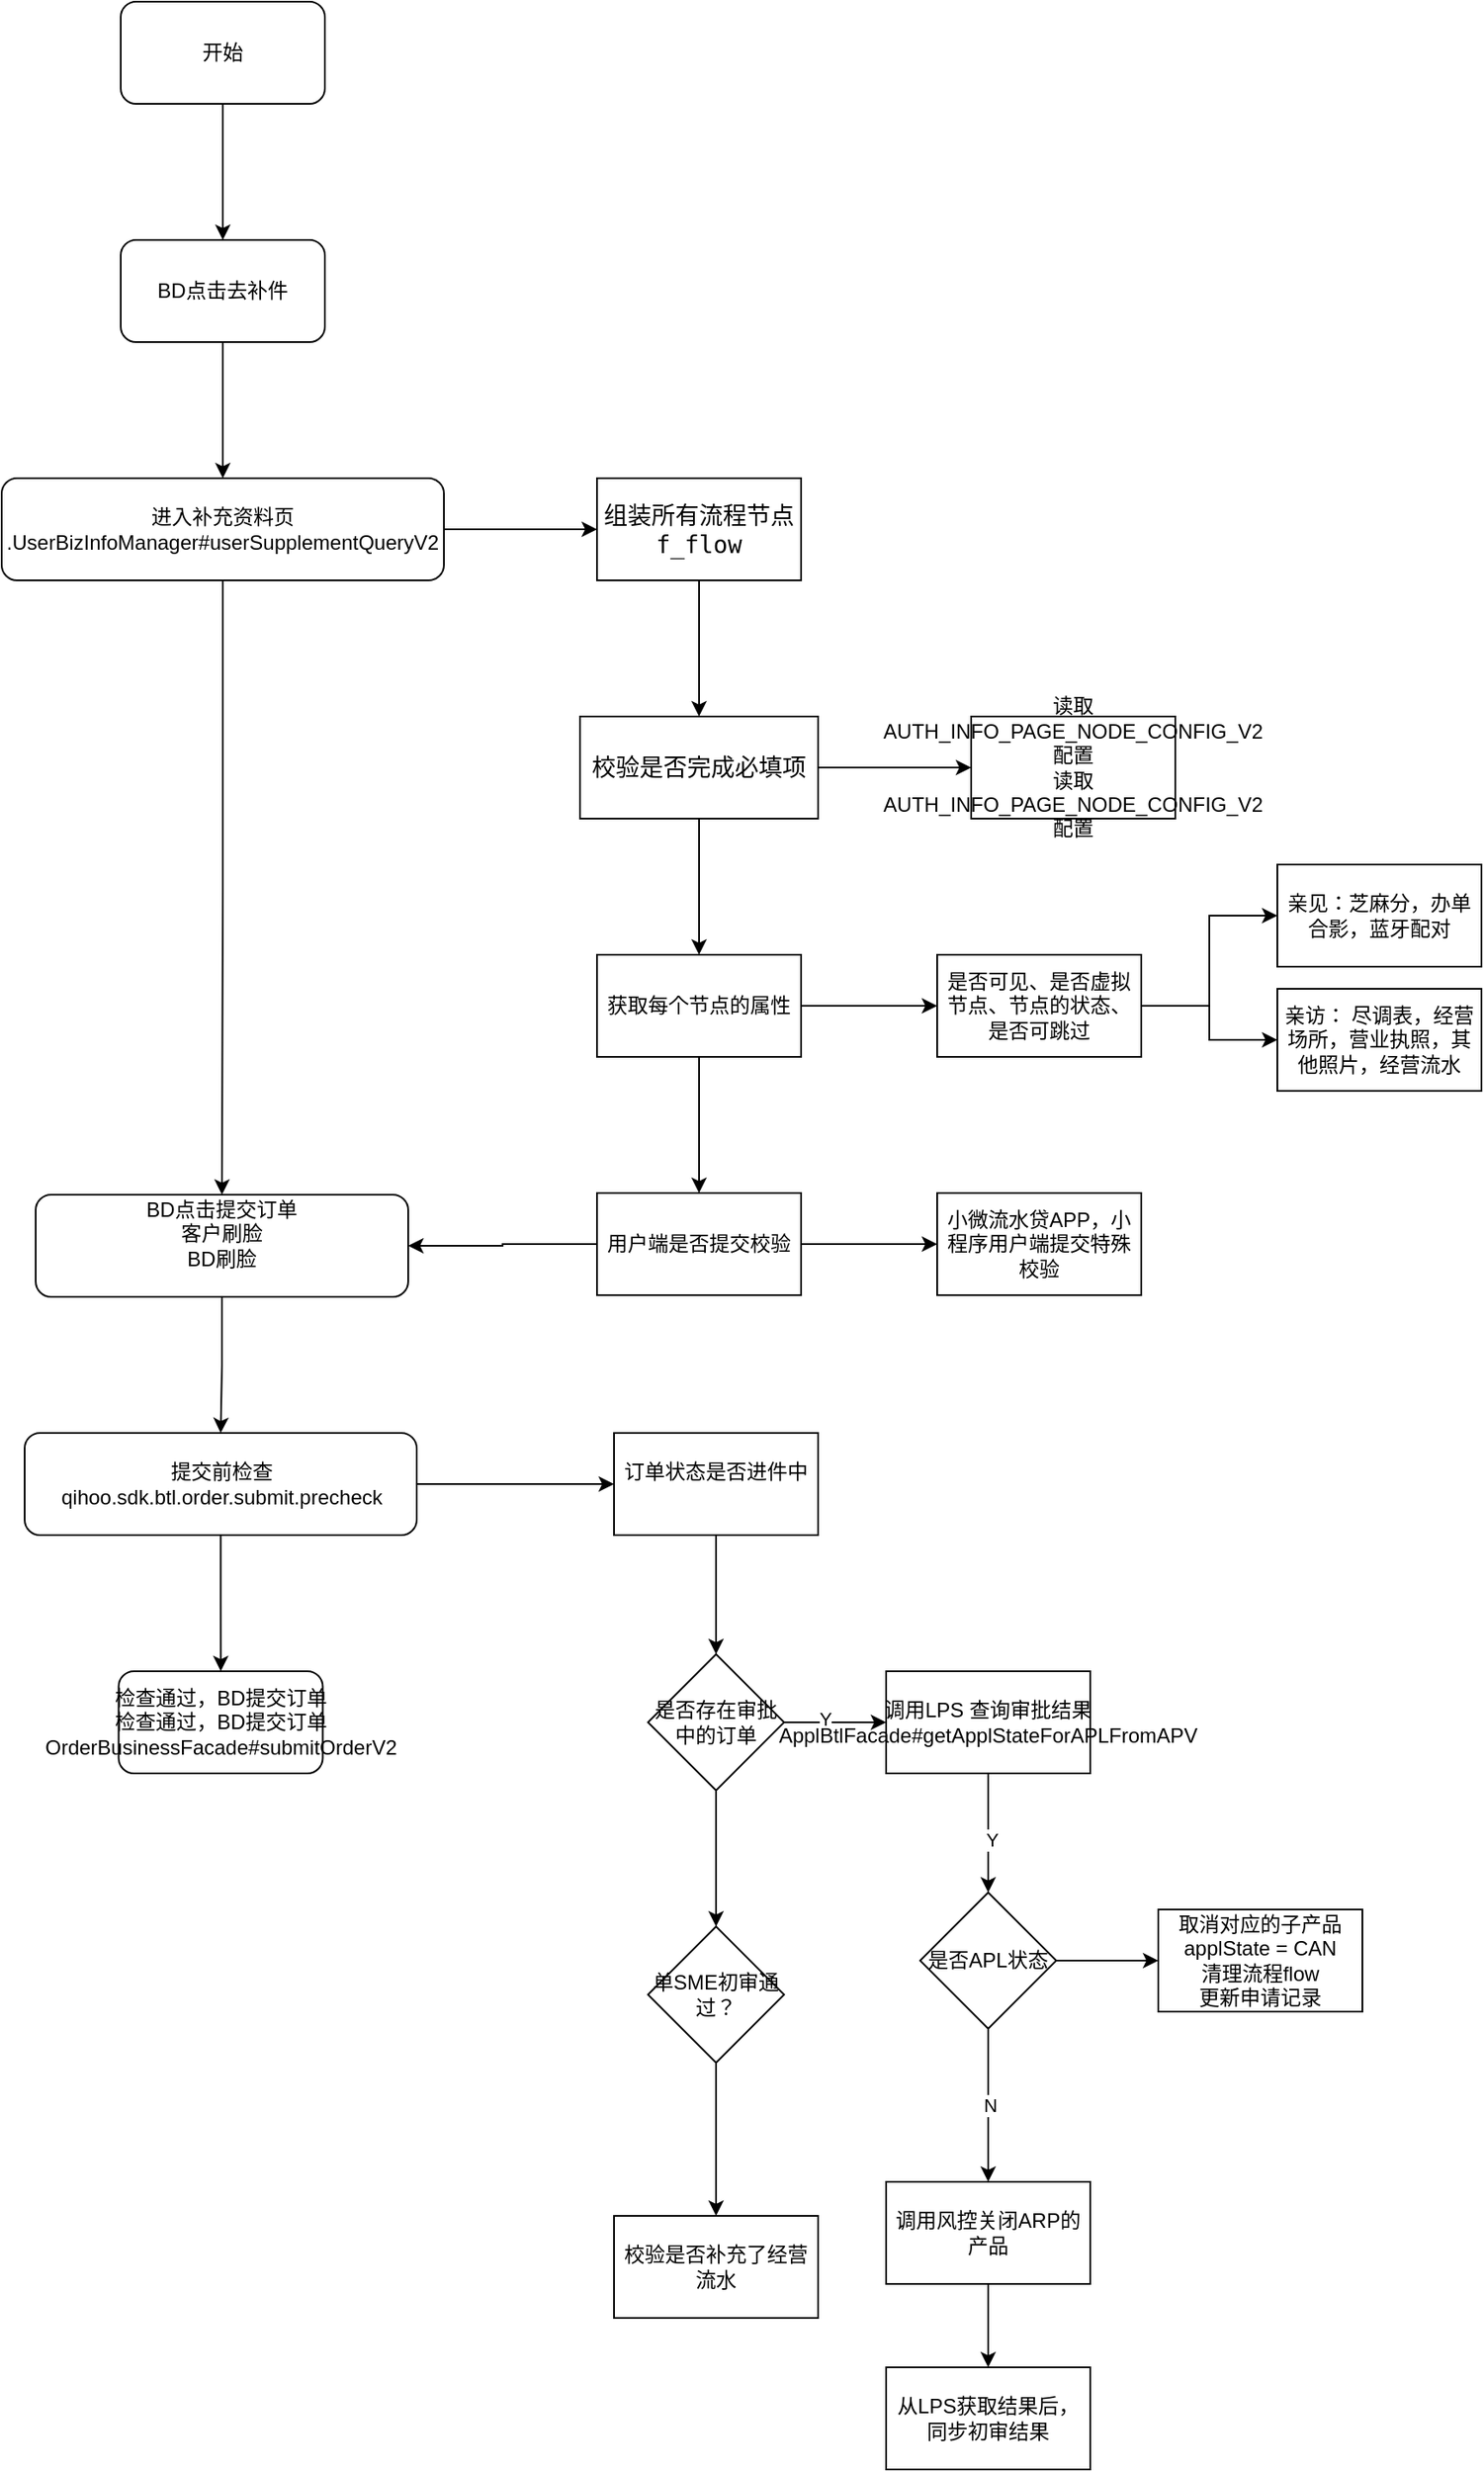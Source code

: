 <mxfile version="24.8.2">
  <diagram name="第 1 页" id="A_YlBjff-S_b-Y9HQc1S">
    <mxGraphModel dx="1508" dy="846" grid="1" gridSize="10" guides="1" tooltips="1" connect="1" arrows="1" fold="1" page="1" pageScale="1" pageWidth="827" pageHeight="1169" math="0" shadow="0">
      <root>
        <mxCell id="0" />
        <mxCell id="1" parent="0" />
        <mxCell id="EIVOLAMRmLMKQAUIXGPY-3" value="" style="edgeStyle=orthogonalEdgeStyle;rounded=0;orthogonalLoop=1;jettySize=auto;html=1;" parent="1" source="EIVOLAMRmLMKQAUIXGPY-1" target="EIVOLAMRmLMKQAUIXGPY-2" edge="1">
          <mxGeometry relative="1" as="geometry" />
        </mxCell>
        <mxCell id="EIVOLAMRmLMKQAUIXGPY-1" value="开始" style="rounded=1;whiteSpace=wrap;html=1;" parent="1" vertex="1">
          <mxGeometry x="340" y="30" width="120" height="60" as="geometry" />
        </mxCell>
        <mxCell id="EIVOLAMRmLMKQAUIXGPY-5" value="" style="edgeStyle=orthogonalEdgeStyle;rounded=0;orthogonalLoop=1;jettySize=auto;html=1;" parent="1" source="EIVOLAMRmLMKQAUIXGPY-2" target="EIVOLAMRmLMKQAUIXGPY-4" edge="1">
          <mxGeometry relative="1" as="geometry" />
        </mxCell>
        <mxCell id="EIVOLAMRmLMKQAUIXGPY-2" value="BD点击去补件" style="whiteSpace=wrap;html=1;rounded=1;" parent="1" vertex="1">
          <mxGeometry x="340" y="170" width="120" height="60" as="geometry" />
        </mxCell>
        <mxCell id="EIVOLAMRmLMKQAUIXGPY-20" style="edgeStyle=orthogonalEdgeStyle;rounded=0;orthogonalLoop=1;jettySize=auto;html=1;exitX=1;exitY=0.5;exitDx=0;exitDy=0;" parent="1" source="EIVOLAMRmLMKQAUIXGPY-4" target="EIVOLAMRmLMKQAUIXGPY-19" edge="1">
          <mxGeometry relative="1" as="geometry" />
        </mxCell>
        <mxCell id="EIVOLAMRmLMKQAUIXGPY-38" value="" style="edgeStyle=orthogonalEdgeStyle;rounded=0;orthogonalLoop=1;jettySize=auto;html=1;" parent="1" source="EIVOLAMRmLMKQAUIXGPY-4" target="EIVOLAMRmLMKQAUIXGPY-37" edge="1">
          <mxGeometry relative="1" as="geometry" />
        </mxCell>
        <mxCell id="EIVOLAMRmLMKQAUIXGPY-4" value="进入补充资料页&lt;div&gt;.UserBizInfoManager#userSupplementQueryV2&lt;br&gt;&lt;/div&gt;" style="whiteSpace=wrap;html=1;rounded=1;" parent="1" vertex="1">
          <mxGeometry x="270" y="310" width="260" height="60" as="geometry" />
        </mxCell>
        <mxCell id="EIVOLAMRmLMKQAUIXGPY-22" value="" style="edgeStyle=orthogonalEdgeStyle;rounded=0;orthogonalLoop=1;jettySize=auto;html=1;" parent="1" source="EIVOLAMRmLMKQAUIXGPY-19" target="EIVOLAMRmLMKQAUIXGPY-21" edge="1">
          <mxGeometry relative="1" as="geometry" />
        </mxCell>
        <mxCell id="EIVOLAMRmLMKQAUIXGPY-19" value="&lt;span style=&quot;font-family: &amp;quot;JetBrains Mono&amp;quot;, monospace; font-size: 14px; white-space: pre; background-color: rgb(255, 255, 255);&quot;&gt;组装所有流程节点&lt;/span&gt;&lt;br style=&quot;font-family: &amp;quot;JetBrains Mono&amp;quot;, monospace; font-size: 14px; white-space: pre;&quot;&gt;&lt;span style=&quot;font-family: &amp;quot;JetBrains Mono&amp;quot;, monospace; font-size: 14px; white-space: pre; background-color: rgb(255, 255, 255);&quot;&gt;f_flow&lt;/span&gt;" style="rounded=0;whiteSpace=wrap;html=1;" parent="1" vertex="1">
          <mxGeometry x="620" y="310" width="120" height="60" as="geometry" />
        </mxCell>
        <mxCell id="EIVOLAMRmLMKQAUIXGPY-24" value="" style="edgeStyle=orthogonalEdgeStyle;rounded=0;orthogonalLoop=1;jettySize=auto;html=1;" parent="1" source="EIVOLAMRmLMKQAUIXGPY-21" target="EIVOLAMRmLMKQAUIXGPY-23" edge="1">
          <mxGeometry relative="1" as="geometry" />
        </mxCell>
        <mxCell id="EIVOLAMRmLMKQAUIXGPY-26" value="" style="edgeStyle=orthogonalEdgeStyle;rounded=0;orthogonalLoop=1;jettySize=auto;html=1;" parent="1" source="EIVOLAMRmLMKQAUIXGPY-21" target="EIVOLAMRmLMKQAUIXGPY-25" edge="1">
          <mxGeometry relative="1" as="geometry" />
        </mxCell>
        <mxCell id="EIVOLAMRmLMKQAUIXGPY-21" value="&lt;font face=&quot;JetBrains Mono, monospace&quot;&gt;&lt;span style=&quot;font-size: 14px; white-space: pre; background-color: rgb(255, 255, 255);&quot;&gt;校验是否完成必填项&lt;/span&gt;&lt;/font&gt;" style="whiteSpace=wrap;html=1;rounded=0;" parent="1" vertex="1">
          <mxGeometry x="610" y="450" width="140" height="60" as="geometry" />
        </mxCell>
        <mxCell id="EIVOLAMRmLMKQAUIXGPY-23" value="读取AUTH_INFO_PAGE_NODE_CONFIG_V2配置&lt;font class=&quot;__Cici__translate__ __Cici_translate_similar_text_content__&quot;&gt;&lt;font style=&quot;display: none;&quot; class=&quot;__Cici_translate_origin_node__&quot;&gt;读取AUTH_INFO_PAGE_NODE_CONFIG_V2配置&lt;/font&gt; &lt;font style=&quot;display: inline-block;&quot; class=&quot;__Cici_translate_translated_inject_node__&quot;&gt;&lt;span&gt;读取AUTH_INFO_PAGE_NODE_CONFIG_V2配置&lt;/span&gt;&lt;/font&gt;&lt;/font&gt;" style="whiteSpace=wrap;html=1;rounded=0;" parent="1" vertex="1">
          <mxGeometry x="840" y="450" width="120" height="60" as="geometry" />
        </mxCell>
        <mxCell id="EIVOLAMRmLMKQAUIXGPY-28" value="" style="edgeStyle=orthogonalEdgeStyle;rounded=0;orthogonalLoop=1;jettySize=auto;html=1;" parent="1" source="EIVOLAMRmLMKQAUIXGPY-25" target="EIVOLAMRmLMKQAUIXGPY-27" edge="1">
          <mxGeometry relative="1" as="geometry" />
        </mxCell>
        <mxCell id="EIVOLAMRmLMKQAUIXGPY-30" value="" style="edgeStyle=orthogonalEdgeStyle;rounded=0;orthogonalLoop=1;jettySize=auto;html=1;" parent="1" source="EIVOLAMRmLMKQAUIXGPY-25" target="EIVOLAMRmLMKQAUIXGPY-29" edge="1">
          <mxGeometry relative="1" as="geometry" />
        </mxCell>
        <mxCell id="EIVOLAMRmLMKQAUIXGPY-25" value="获取每个节点的属性" style="whiteSpace=wrap;html=1;rounded=0;" parent="1" vertex="1">
          <mxGeometry x="620" y="590" width="120" height="60" as="geometry" />
        </mxCell>
        <mxCell id="EIVOLAMRmLMKQAUIXGPY-34" value="" style="edgeStyle=orthogonalEdgeStyle;rounded=0;orthogonalLoop=1;jettySize=auto;html=1;" parent="1" source="EIVOLAMRmLMKQAUIXGPY-27" target="EIVOLAMRmLMKQAUIXGPY-33" edge="1">
          <mxGeometry relative="1" as="geometry" />
        </mxCell>
        <mxCell id="EIVOLAMRmLMKQAUIXGPY-36" style="edgeStyle=orthogonalEdgeStyle;rounded=0;orthogonalLoop=1;jettySize=auto;html=1;exitX=1;exitY=0.5;exitDx=0;exitDy=0;entryX=0;entryY=0.5;entryDx=0;entryDy=0;" parent="1" source="EIVOLAMRmLMKQAUIXGPY-27" target="EIVOLAMRmLMKQAUIXGPY-35" edge="1">
          <mxGeometry relative="1" as="geometry" />
        </mxCell>
        <mxCell id="EIVOLAMRmLMKQAUIXGPY-27" value="是否可见、是否虚拟节点、节点的状态、是否可跳过" style="whiteSpace=wrap;html=1;rounded=0;" parent="1" vertex="1">
          <mxGeometry x="820" y="590" width="120" height="60" as="geometry" />
        </mxCell>
        <mxCell id="EIVOLAMRmLMKQAUIXGPY-32" value="" style="edgeStyle=orthogonalEdgeStyle;rounded=0;orthogonalLoop=1;jettySize=auto;html=1;" parent="1" source="EIVOLAMRmLMKQAUIXGPY-29" target="EIVOLAMRmLMKQAUIXGPY-31" edge="1">
          <mxGeometry relative="1" as="geometry" />
        </mxCell>
        <mxCell id="EIVOLAMRmLMKQAUIXGPY-48" style="edgeStyle=orthogonalEdgeStyle;rounded=0;orthogonalLoop=1;jettySize=auto;html=1;exitX=0;exitY=0.5;exitDx=0;exitDy=0;" parent="1" source="EIVOLAMRmLMKQAUIXGPY-29" target="EIVOLAMRmLMKQAUIXGPY-37" edge="1">
          <mxGeometry relative="1" as="geometry" />
        </mxCell>
        <mxCell id="EIVOLAMRmLMKQAUIXGPY-29" value="用户端是否提交校验" style="whiteSpace=wrap;html=1;rounded=0;" parent="1" vertex="1">
          <mxGeometry x="620" y="730" width="120" height="60" as="geometry" />
        </mxCell>
        <mxCell id="EIVOLAMRmLMKQAUIXGPY-31" value="小微流水贷APP，小程序用户端提交特殊校验" style="whiteSpace=wrap;html=1;rounded=0;" parent="1" vertex="1">
          <mxGeometry x="820" y="730" width="120" height="60" as="geometry" />
        </mxCell>
        <mxCell id="EIVOLAMRmLMKQAUIXGPY-33" value="亲见：芝麻分，办单合影，蓝牙配对" style="whiteSpace=wrap;html=1;rounded=0;" parent="1" vertex="1">
          <mxGeometry x="1020" y="537" width="120" height="60" as="geometry" />
        </mxCell>
        <mxCell id="EIVOLAMRmLMKQAUIXGPY-35" value="亲访： 尽调表，经营场所，营业执照，其他照片，经营流水" style="whiteSpace=wrap;html=1;rounded=0;" parent="1" vertex="1">
          <mxGeometry x="1020" y="610" width="120" height="60" as="geometry" />
        </mxCell>
        <mxCell id="EIVOLAMRmLMKQAUIXGPY-50" value="" style="edgeStyle=orthogonalEdgeStyle;rounded=0;orthogonalLoop=1;jettySize=auto;html=1;" parent="1" source="EIVOLAMRmLMKQAUIXGPY-37" target="EIVOLAMRmLMKQAUIXGPY-49" edge="1">
          <mxGeometry relative="1" as="geometry" />
        </mxCell>
        <mxCell id="EIVOLAMRmLMKQAUIXGPY-37" value="&lt;div&gt;BD点击提交订单&lt;/div&gt;&lt;div&gt;客户刷脸&lt;/div&gt;&lt;div&gt;BD刷脸&lt;/div&gt;&lt;div&gt;&lt;br&gt;&lt;/div&gt;" style="whiteSpace=wrap;html=1;rounded=1;" parent="1" vertex="1">
          <mxGeometry x="290" y="731" width="219" height="60" as="geometry" />
        </mxCell>
        <mxCell id="EIVOLAMRmLMKQAUIXGPY-58" style="edgeStyle=orthogonalEdgeStyle;rounded=0;orthogonalLoop=1;jettySize=auto;html=1;exitX=1;exitY=0.5;exitDx=0;exitDy=0;entryX=0;entryY=0.5;entryDx=0;entryDy=0;" parent="1" source="EIVOLAMRmLMKQAUIXGPY-49" target="EIVOLAMRmLMKQAUIXGPY-57" edge="1">
          <mxGeometry relative="1" as="geometry" />
        </mxCell>
        <mxCell id="EIVOLAMRmLMKQAUIXGPY-83" value="" style="edgeStyle=orthogonalEdgeStyle;rounded=0;orthogonalLoop=1;jettySize=auto;html=1;" parent="1" source="EIVOLAMRmLMKQAUIXGPY-49" target="EIVOLAMRmLMKQAUIXGPY-82" edge="1">
          <mxGeometry relative="1" as="geometry" />
        </mxCell>
        <mxCell id="EIVOLAMRmLMKQAUIXGPY-49" value="提交前检查&lt;br&gt;&lt;font style=&quot;display: inline;&quot; class=&quot;__Cici__translate__ __Cici_translate_similar_text_content__&quot;&gt;&lt;/font&gt;&lt;div&gt;qihoo.sdk.btl.order.submit.precheck&lt;br&gt;&lt;/div&gt;" style="whiteSpace=wrap;html=1;rounded=1;" parent="1" vertex="1">
          <mxGeometry x="283.5" y="871" width="230.5" height="60" as="geometry" />
        </mxCell>
        <mxCell id="EIVOLAMRmLMKQAUIXGPY-62" value="" style="edgeStyle=orthogonalEdgeStyle;rounded=0;orthogonalLoop=1;jettySize=auto;html=1;" parent="1" source="EIVOLAMRmLMKQAUIXGPY-57" target="EIVOLAMRmLMKQAUIXGPY-61" edge="1">
          <mxGeometry relative="1" as="geometry" />
        </mxCell>
        <mxCell id="EIVOLAMRmLMKQAUIXGPY-57" value="订单状态是否进件中&lt;div&gt;&lt;br&gt;&lt;/div&gt;" style="rounded=0;whiteSpace=wrap;html=1;" parent="1" vertex="1">
          <mxGeometry x="630" y="871" width="120" height="60" as="geometry" />
        </mxCell>
        <mxCell id="EIVOLAMRmLMKQAUIXGPY-64" value="" style="edgeStyle=orthogonalEdgeStyle;rounded=0;orthogonalLoop=1;jettySize=auto;html=1;" parent="1" source="EIVOLAMRmLMKQAUIXGPY-61" target="EIVOLAMRmLMKQAUIXGPY-63" edge="1">
          <mxGeometry relative="1" as="geometry" />
        </mxCell>
        <mxCell id="EIVOLAMRmLMKQAUIXGPY-67" value="Y" style="edgeLabel;html=1;align=center;verticalAlign=middle;resizable=0;points=[];" parent="EIVOLAMRmLMKQAUIXGPY-64" vertex="1" connectable="0">
          <mxGeometry x="-0.213" y="2" relative="1" as="geometry">
            <mxPoint as="offset" />
          </mxGeometry>
        </mxCell>
        <mxCell id="EIVOLAMRmLMKQAUIXGPY-79" value="" style="edgeStyle=orthogonalEdgeStyle;rounded=0;orthogonalLoop=1;jettySize=auto;html=1;" parent="1" source="EIVOLAMRmLMKQAUIXGPY-61" target="EIVOLAMRmLMKQAUIXGPY-78" edge="1">
          <mxGeometry relative="1" as="geometry" />
        </mxCell>
        <mxCell id="EIVOLAMRmLMKQAUIXGPY-61" value="是否存在审批中的订单" style="rhombus;whiteSpace=wrap;html=1;rounded=0;" parent="1" vertex="1">
          <mxGeometry x="650" y="1001" width="80" height="80" as="geometry" />
        </mxCell>
        <mxCell id="EIVOLAMRmLMKQAUIXGPY-66" value="" style="edgeStyle=orthogonalEdgeStyle;rounded=0;orthogonalLoop=1;jettySize=auto;html=1;" parent="1" source="EIVOLAMRmLMKQAUIXGPY-63" target="EIVOLAMRmLMKQAUIXGPY-65" edge="1">
          <mxGeometry relative="1" as="geometry" />
        </mxCell>
        <mxCell id="EIVOLAMRmLMKQAUIXGPY-68" value="Y" style="edgeLabel;html=1;align=center;verticalAlign=middle;resizable=0;points=[];" parent="EIVOLAMRmLMKQAUIXGPY-66" vertex="1" connectable="0">
          <mxGeometry x="0.097" y="2" relative="1" as="geometry">
            <mxPoint as="offset" />
          </mxGeometry>
        </mxCell>
        <mxCell id="EIVOLAMRmLMKQAUIXGPY-63" value="调用LPS 查询审批结果&lt;div&gt;ApplBtlFacade#getApplStateForAPLFromAPV&lt;font data-translating=&quot;true&quot; class=&quot;__Cici__translate__&quot;&gt;&lt;font style=&quot;display: none;&quot; class=&quot;__Cici_translate_origin_node__&quot;&gt;com.qihoo.finance.lps.modules.appl.ApplBtlFacade#getApplStateForAPLFromAPV&lt;/font&gt;&lt;font style=&quot;display: inline-block;&quot; class=&quot;__Cici_translate_loading__&quot;&gt;&lt;i&gt;&lt;/i&gt;&lt;/font&gt;&lt;/font&gt;&lt;br&gt;&lt;/div&gt;" style="whiteSpace=wrap;html=1;rounded=0;" parent="1" vertex="1">
          <mxGeometry x="790" y="1011" width="120" height="60" as="geometry" />
        </mxCell>
        <mxCell id="EIVOLAMRmLMKQAUIXGPY-70" value="" style="edgeStyle=orthogonalEdgeStyle;rounded=0;orthogonalLoop=1;jettySize=auto;html=1;" parent="1" source="EIVOLAMRmLMKQAUIXGPY-65" target="EIVOLAMRmLMKQAUIXGPY-69" edge="1">
          <mxGeometry relative="1" as="geometry" />
        </mxCell>
        <mxCell id="EIVOLAMRmLMKQAUIXGPY-74" value="" style="edgeStyle=orthogonalEdgeStyle;rounded=0;orthogonalLoop=1;jettySize=auto;html=1;" parent="1" source="EIVOLAMRmLMKQAUIXGPY-65" target="EIVOLAMRmLMKQAUIXGPY-73" edge="1">
          <mxGeometry relative="1" as="geometry" />
        </mxCell>
        <mxCell id="EIVOLAMRmLMKQAUIXGPY-75" value="N" style="edgeLabel;html=1;align=center;verticalAlign=middle;resizable=0;points=[];" parent="EIVOLAMRmLMKQAUIXGPY-74" vertex="1" connectable="0">
          <mxGeometry x="-0.013" y="1" relative="1" as="geometry">
            <mxPoint as="offset" />
          </mxGeometry>
        </mxCell>
        <mxCell id="EIVOLAMRmLMKQAUIXGPY-65" value="是否APL状态" style="rhombus;whiteSpace=wrap;html=1;rounded=0;" parent="1" vertex="1">
          <mxGeometry x="810" y="1141" width="80" height="80" as="geometry" />
        </mxCell>
        <mxCell id="EIVOLAMRmLMKQAUIXGPY-69" value="取消对应的子产品&lt;div&gt;applState = CAN&lt;/div&gt;&lt;div&gt;清理流程flow&lt;/div&gt;&lt;div&gt;更新申请记录&lt;/div&gt;" style="whiteSpace=wrap;html=1;rounded=0;" parent="1" vertex="1">
          <mxGeometry x="950" y="1151" width="120" height="60" as="geometry" />
        </mxCell>
        <mxCell id="EIVOLAMRmLMKQAUIXGPY-77" value="" style="edgeStyle=orthogonalEdgeStyle;rounded=0;orthogonalLoop=1;jettySize=auto;html=1;" parent="1" source="EIVOLAMRmLMKQAUIXGPY-73" target="EIVOLAMRmLMKQAUIXGPY-76" edge="1">
          <mxGeometry relative="1" as="geometry" />
        </mxCell>
        <mxCell id="EIVOLAMRmLMKQAUIXGPY-73" value="调用风控关闭ARP的产品" style="whiteSpace=wrap;html=1;rounded=0;" parent="1" vertex="1">
          <mxGeometry x="790" y="1311" width="120" height="60" as="geometry" />
        </mxCell>
        <mxCell id="EIVOLAMRmLMKQAUIXGPY-76" value="从LPS获取结果后，同步初审结果" style="whiteSpace=wrap;html=1;rounded=0;" parent="1" vertex="1">
          <mxGeometry x="790" y="1420" width="120" height="60" as="geometry" />
        </mxCell>
        <mxCell id="EIVOLAMRmLMKQAUIXGPY-81" value="" style="edgeStyle=orthogonalEdgeStyle;rounded=0;orthogonalLoop=1;jettySize=auto;html=1;" parent="1" source="EIVOLAMRmLMKQAUIXGPY-78" target="EIVOLAMRmLMKQAUIXGPY-80" edge="1">
          <mxGeometry relative="1" as="geometry" />
        </mxCell>
        <mxCell id="EIVOLAMRmLMKQAUIXGPY-78" value="单SME初审通过？" style="rhombus;whiteSpace=wrap;html=1;rounded=0;" parent="1" vertex="1">
          <mxGeometry x="650" y="1161" width="80" height="80" as="geometry" />
        </mxCell>
        <mxCell id="EIVOLAMRmLMKQAUIXGPY-80" value="校验是否补充了经营流水" style="whiteSpace=wrap;html=1;rounded=0;" parent="1" vertex="1">
          <mxGeometry x="630" y="1331" width="120" height="60" as="geometry" />
        </mxCell>
        <mxCell id="EIVOLAMRmLMKQAUIXGPY-82" value="检查通过，BD提交订单&lt;font class=&quot;__Cici__translate__ __Cici_translate_similar_text_content__&quot;&gt;&lt;font style=&quot;display: none;&quot; class=&quot;__Cici_translate_origin_node__&quot;&gt;检查通过，BD提交订单&lt;/font&gt; &lt;font style=&quot;display: inline-block;&quot; class=&quot;__Cici_translate_translated_inject_node__&quot;&gt;&lt;span&gt;检查通过，BD提交订单&lt;/span&gt;&lt;/font&gt;&lt;/font&gt;&lt;div&gt;OrderBusinessFacade#submitOrderV2&lt;br&gt;&lt;/div&gt;" style="whiteSpace=wrap;html=1;rounded=1;" parent="1" vertex="1">
          <mxGeometry x="338.75" y="1011" width="120" height="60" as="geometry" />
        </mxCell>
      </root>
    </mxGraphModel>
  </diagram>
</mxfile>
